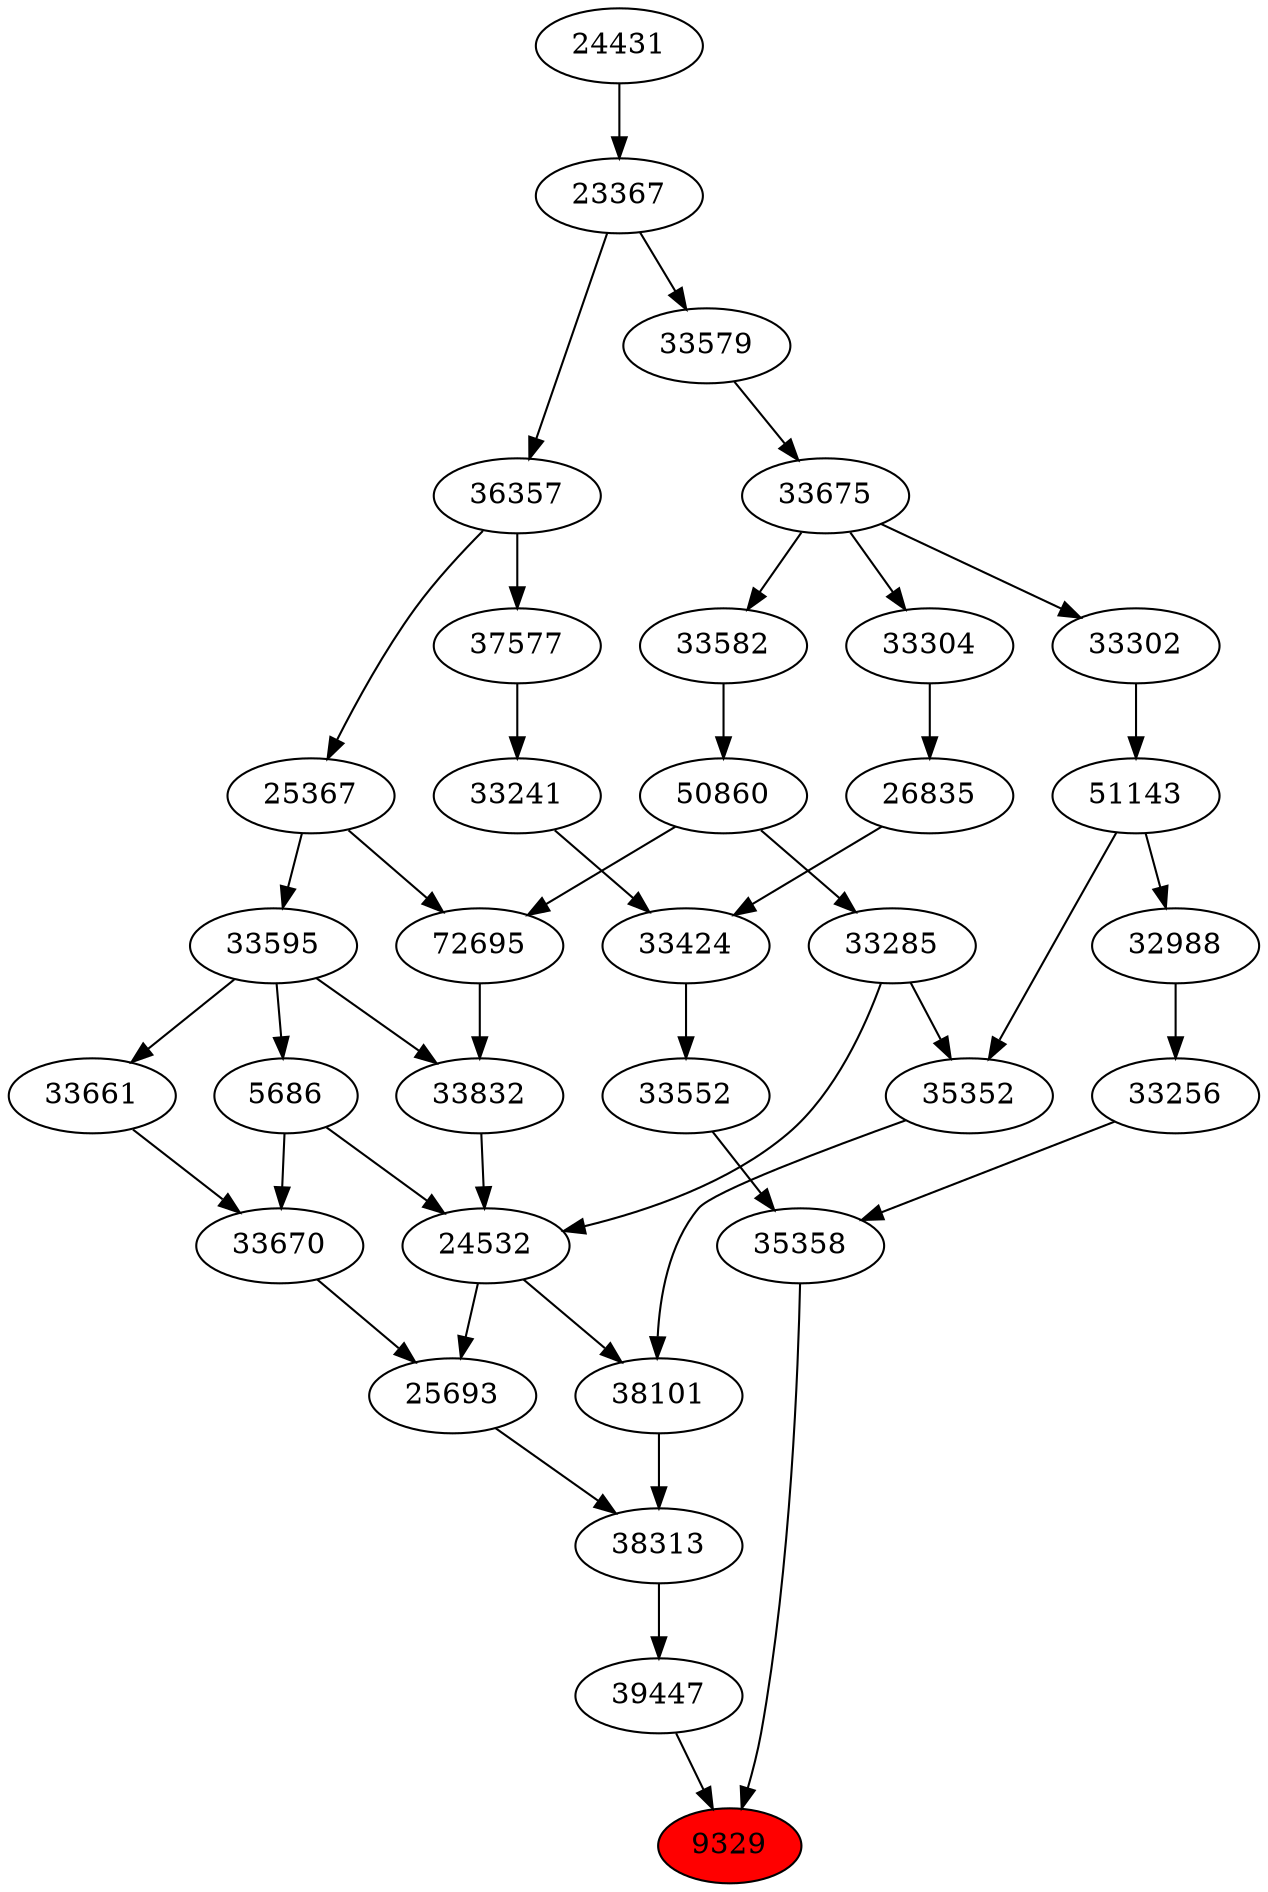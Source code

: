 strict digraph{ 
9329 [label="9329" fillcolor=red style=filled]
35358 -> 9329
39447 -> 9329
35358 [label="35358"]
33552 -> 35358
33256 -> 35358
39447 [label="39447"]
38313 -> 39447
33552 [label="33552"]
33424 -> 33552
33256 [label="33256"]
32988 -> 33256
38313 [label="38313"]
25693 -> 38313
38101 -> 38313
33424 [label="33424"]
33241 -> 33424
26835 -> 33424
32988 [label="32988"]
51143 -> 32988
25693 [label="25693"]
24532 -> 25693
33670 -> 25693
38101 [label="38101"]
24532 -> 38101
35352 -> 38101
33241 [label="33241"]
37577 -> 33241
26835 [label="26835"]
33304 -> 26835
51143 [label="51143"]
33302 -> 51143
24532 [label="24532"]
33285 -> 24532
5686 -> 24532
33832 -> 24532
33670 [label="33670"]
5686 -> 33670
33661 -> 33670
35352 [label="35352"]
33285 -> 35352
51143 -> 35352
37577 [label="37577"]
36357 -> 37577
33304 [label="33304"]
33675 -> 33304
33302 [label="33302"]
33675 -> 33302
33285 [label="33285"]
50860 -> 33285
5686 [label="5686"]
33595 -> 5686
33832 [label="33832"]
72695 -> 33832
33595 -> 33832
33661 [label="33661"]
33595 -> 33661
36357 [label="36357"]
23367 -> 36357
33675 [label="33675"]
33579 -> 33675
50860 [label="50860"]
33582 -> 50860
33595 [label="33595"]
25367 -> 33595
72695 [label="72695"]
50860 -> 72695
25367 -> 72695
23367 [label="23367"]
24431 -> 23367
33579 [label="33579"]
23367 -> 33579
33582 [label="33582"]
33675 -> 33582
25367 [label="25367"]
36357 -> 25367
24431 [label="24431"]
}
